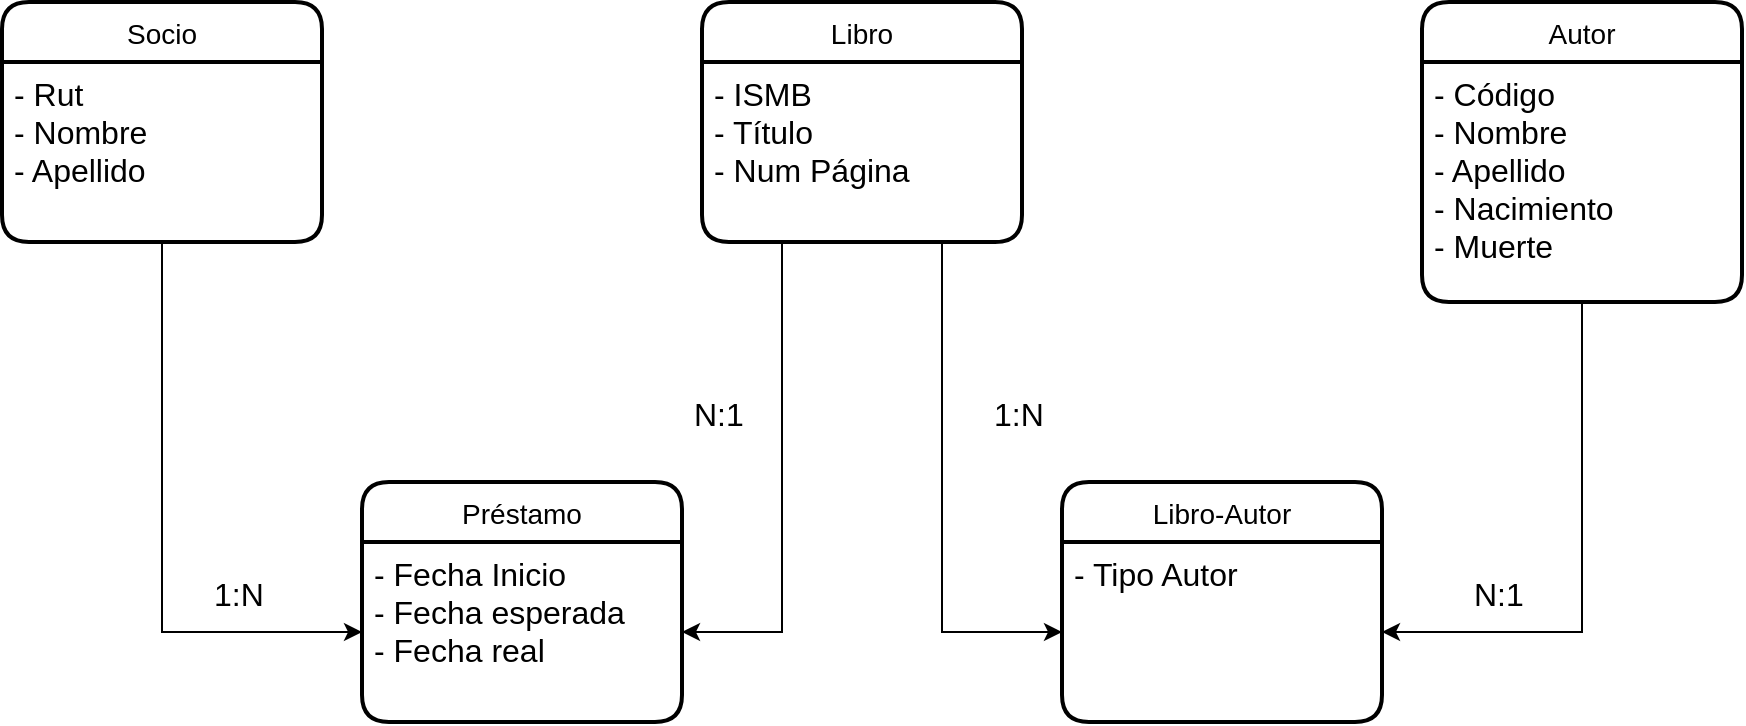 <mxfile version="14.6.13" type="device"><diagram id="CBUCumqkeVuulPj8Q9eP" name="Page-1"><mxGraphModel dx="1404" dy="1656" grid="1" gridSize="10" guides="1" tooltips="1" connect="1" arrows="1" fold="1" page="1" pageScale="1" pageWidth="1100" pageHeight="850" math="0" shadow="0"><root><mxCell id="0"/><mxCell id="1" parent="0"/><mxCell id="0BQEhuewNhSRqP4RsAOT-56" value="Autor" style="swimlane;childLayout=stackLayout;horizontal=1;startSize=30;horizontalStack=0;rounded=1;fontSize=14;fontStyle=0;strokeWidth=2;resizeParent=0;resizeLast=1;shadow=0;dashed=0;align=center;" parent="1" vertex="1"><mxGeometry x="825" y="-620" width="160" height="150" as="geometry"/></mxCell><mxCell id="0BQEhuewNhSRqP4RsAOT-57" value="- Código&#xA;- Nombre&#xA;- Apellido&#xA;- Nacimiento&#xA;- Muerte&#xA;&#xA;" style="align=left;strokeColor=none;fillColor=none;spacingLeft=4;fontSize=16;verticalAlign=top;resizable=0;rotatable=0;part=1;" parent="0BQEhuewNhSRqP4RsAOT-56" vertex="1"><mxGeometry y="30" width="160" height="120" as="geometry"/></mxCell><mxCell id="0BQEhuewNhSRqP4RsAOT-58" value="Libro" style="swimlane;childLayout=stackLayout;horizontal=1;startSize=30;horizontalStack=0;rounded=1;fontSize=14;fontStyle=0;strokeWidth=2;resizeParent=0;resizeLast=1;shadow=0;dashed=0;align=center;" parent="1" vertex="1"><mxGeometry x="465" y="-620" width="160" height="120" as="geometry"/></mxCell><mxCell id="0BQEhuewNhSRqP4RsAOT-59" value="- ISMB&#xA;- Título&#xA;- Num Página&#xA;" style="align=left;strokeColor=none;fillColor=none;spacingLeft=4;fontSize=16;verticalAlign=top;resizable=0;rotatable=0;part=1;" parent="0BQEhuewNhSRqP4RsAOT-58" vertex="1"><mxGeometry y="30" width="160" height="90" as="geometry"/></mxCell><mxCell id="Rc7g-UlW5IYrhjgZDPwA-1" value="Préstamo" style="swimlane;childLayout=stackLayout;horizontal=1;startSize=30;horizontalStack=0;rounded=1;fontSize=14;fontStyle=0;strokeWidth=2;resizeParent=0;resizeLast=1;shadow=0;dashed=0;align=center;" vertex="1" parent="1"><mxGeometry x="295" y="-380" width="160" height="120" as="geometry"/></mxCell><mxCell id="Rc7g-UlW5IYrhjgZDPwA-2" value="- Fecha Inicio&#xA;- Fecha esperada&#xA;- Fecha real&#xA;" style="align=left;strokeColor=none;fillColor=none;spacingLeft=4;fontSize=16;verticalAlign=top;resizable=0;rotatable=0;part=1;" vertex="1" parent="Rc7g-UlW5IYrhjgZDPwA-1"><mxGeometry y="30" width="160" height="90" as="geometry"/></mxCell><mxCell id="Rc7g-UlW5IYrhjgZDPwA-4" value="Socio" style="swimlane;childLayout=stackLayout;horizontal=1;startSize=30;horizontalStack=0;rounded=1;fontSize=14;fontStyle=0;strokeWidth=2;resizeParent=0;resizeLast=1;shadow=0;dashed=0;align=center;" vertex="1" parent="1"><mxGeometry x="115" y="-620" width="160" height="120" as="geometry"/></mxCell><mxCell id="Rc7g-UlW5IYrhjgZDPwA-5" value="- Rut&#xA;- Nombre&#xA;- Apellido&#xA;" style="align=left;strokeColor=none;fillColor=none;spacingLeft=4;fontSize=16;verticalAlign=top;resizable=0;rotatable=0;part=1;" vertex="1" parent="Rc7g-UlW5IYrhjgZDPwA-4"><mxGeometry y="30" width="160" height="90" as="geometry"/></mxCell><mxCell id="Rc7g-UlW5IYrhjgZDPwA-6" style="edgeStyle=orthogonalEdgeStyle;rounded=0;orthogonalLoop=1;jettySize=auto;html=1;exitX=0.5;exitY=1;exitDx=0;exitDy=0;entryX=0;entryY=0.5;entryDx=0;entryDy=0;fontSize=16;" edge="1" parent="1" source="Rc7g-UlW5IYrhjgZDPwA-5" target="Rc7g-UlW5IYrhjgZDPwA-2"><mxGeometry relative="1" as="geometry"/></mxCell><mxCell id="Rc7g-UlW5IYrhjgZDPwA-7" value="1:N" style="text;strokeColor=none;fillColor=none;spacingLeft=4;spacingRight=4;overflow=hidden;rotatable=0;points=[[0,0.5],[1,0.5]];portConstraint=eastwest;fontSize=16;" vertex="1" parent="1"><mxGeometry x="215" y="-340" width="40" height="30" as="geometry"/></mxCell><mxCell id="Rc7g-UlW5IYrhjgZDPwA-8" style="edgeStyle=orthogonalEdgeStyle;rounded=0;orthogonalLoop=1;jettySize=auto;html=1;exitX=0.25;exitY=1;exitDx=0;exitDy=0;entryX=1;entryY=0.5;entryDx=0;entryDy=0;fontSize=16;" edge="1" parent="1" source="0BQEhuewNhSRqP4RsAOT-59" target="Rc7g-UlW5IYrhjgZDPwA-2"><mxGeometry relative="1" as="geometry"/></mxCell><mxCell id="Rc7g-UlW5IYrhjgZDPwA-9" value="N:1" style="text;strokeColor=none;fillColor=none;spacingLeft=4;spacingRight=4;overflow=hidden;rotatable=0;points=[[0,0.5],[1,0.5]];portConstraint=eastwest;fontSize=16;" vertex="1" parent="1"><mxGeometry x="455" y="-430" width="40" height="30" as="geometry"/></mxCell><mxCell id="Rc7g-UlW5IYrhjgZDPwA-10" value="Libro-Autor" style="swimlane;childLayout=stackLayout;horizontal=1;startSize=30;horizontalStack=0;rounded=1;fontSize=14;fontStyle=0;strokeWidth=2;resizeParent=0;resizeLast=1;shadow=0;dashed=0;align=center;" vertex="1" parent="1"><mxGeometry x="645" y="-380" width="160" height="120" as="geometry"/></mxCell><mxCell id="Rc7g-UlW5IYrhjgZDPwA-11" value="- Tipo Autor" style="align=left;strokeColor=none;fillColor=none;spacingLeft=4;fontSize=16;verticalAlign=top;resizable=0;rotatable=0;part=1;" vertex="1" parent="Rc7g-UlW5IYrhjgZDPwA-10"><mxGeometry y="30" width="160" height="90" as="geometry"/></mxCell><mxCell id="Rc7g-UlW5IYrhjgZDPwA-12" value="1:N" style="text;strokeColor=none;fillColor=none;spacingLeft=4;spacingRight=4;overflow=hidden;rotatable=0;points=[[0,0.5],[1,0.5]];portConstraint=eastwest;fontSize=16;" vertex="1" parent="1"><mxGeometry x="605" y="-430" width="40" height="30" as="geometry"/></mxCell><mxCell id="Rc7g-UlW5IYrhjgZDPwA-13" value="N:1" style="text;strokeColor=none;fillColor=none;spacingLeft=4;spacingRight=4;overflow=hidden;rotatable=0;points=[[0,0.5],[1,0.5]];portConstraint=eastwest;fontSize=16;" vertex="1" parent="1"><mxGeometry x="845" y="-340" width="40" height="30" as="geometry"/></mxCell><mxCell id="Rc7g-UlW5IYrhjgZDPwA-14" style="edgeStyle=orthogonalEdgeStyle;rounded=0;orthogonalLoop=1;jettySize=auto;html=1;exitX=0.75;exitY=1;exitDx=0;exitDy=0;entryX=0;entryY=0.5;entryDx=0;entryDy=0;fontSize=16;" edge="1" parent="1" source="0BQEhuewNhSRqP4RsAOT-59" target="Rc7g-UlW5IYrhjgZDPwA-11"><mxGeometry relative="1" as="geometry"/></mxCell><mxCell id="Rc7g-UlW5IYrhjgZDPwA-15" style="edgeStyle=orthogonalEdgeStyle;rounded=0;orthogonalLoop=1;jettySize=auto;html=1;exitX=0.5;exitY=1;exitDx=0;exitDy=0;entryX=1;entryY=0.5;entryDx=0;entryDy=0;fontSize=16;" edge="1" parent="1" source="0BQEhuewNhSRqP4RsAOT-57" target="Rc7g-UlW5IYrhjgZDPwA-11"><mxGeometry relative="1" as="geometry"/></mxCell></root></mxGraphModel></diagram></mxfile>